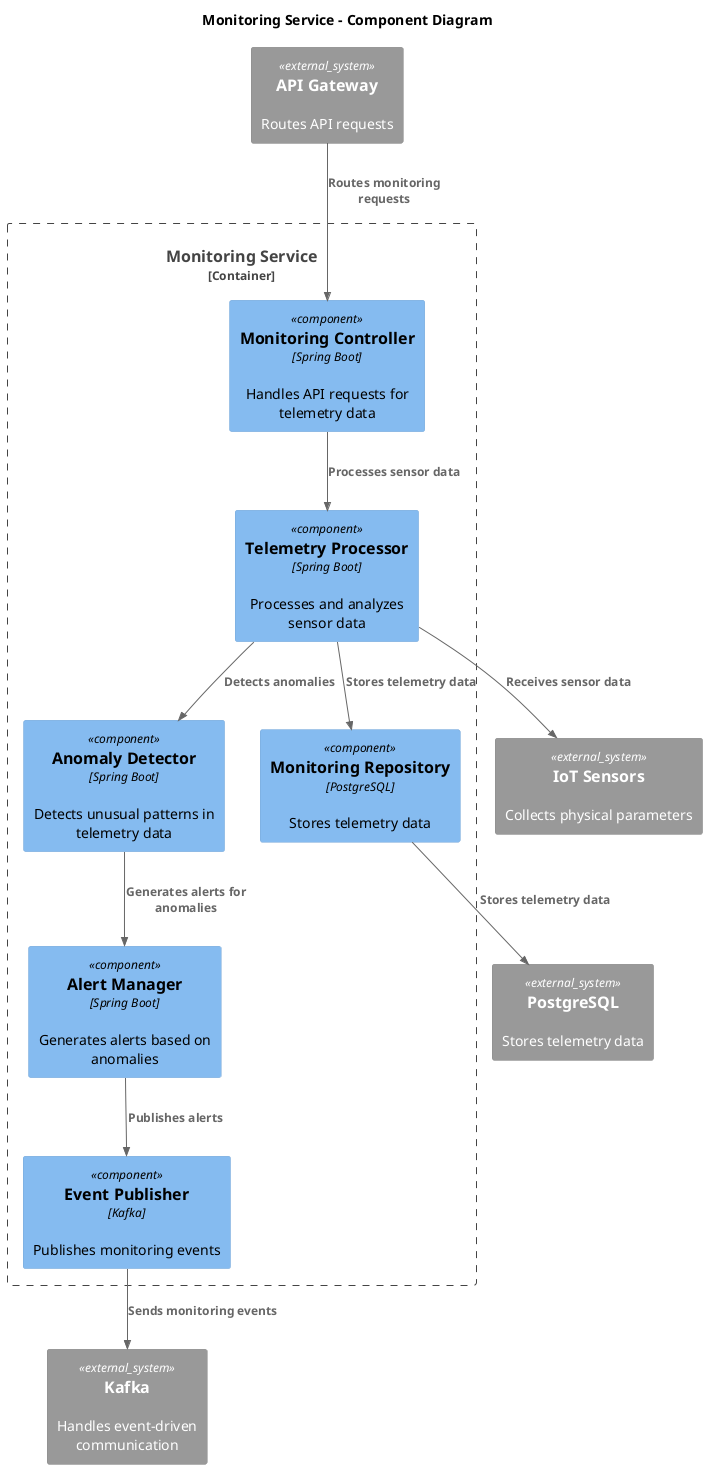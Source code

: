 @startuml
title Monitoring Service - Component Diagram

!include <C4/C4_Component>

Container_Boundary(MonitoringService, "Monitoring Service") {

    Component(MonitoringController, "Monitoring Controller", "Spring Boot", "Handles API requests for telemetry data")
    Component(TelemetryProcessor, "Telemetry Processor", "Spring Boot", "Processes and analyzes sensor data")
    Component(AnomalyDetector, "Anomaly Detector", "Spring Boot", "Detects unusual patterns in telemetry data")
    Component(MonitoringRepository, "Monitoring Repository", "PostgreSQL", "Stores telemetry data")
    Component(AlertManager, "Alert Manager", "Spring Boot", "Generates alerts based on anomalies")
    Component(EventPublisher, "Event Publisher", "Kafka", "Publishes monitoring events")
}

System_Ext(ApiGateway, "API Gateway", "Routes API requests")
System_Ext(MessageBroker, "Kafka", "Handles event-driven communication")
System_Ext(Database, "PostgreSQL", "Stores telemetry data")
System_Ext(IoTDevices, "IoT Sensors", "Collects physical parameters")

Rel(ApiGateway, MonitoringController, "Routes monitoring requests")
Rel(MonitoringController, TelemetryProcessor, "Processes sensor data")
Rel(TelemetryProcessor, AnomalyDetector, "Detects anomalies")
Rel(TelemetryProcessor, MonitoringRepository, "Stores telemetry data")
Rel(AnomalyDetector, AlertManager, "Generates alerts for anomalies")
Rel(AlertManager, EventPublisher, "Publishes alerts")
Rel(EventPublisher, MessageBroker, "Sends monitoring events")
Rel(MonitoringRepository, Database, "Stores telemetry data")
Rel(TelemetryProcessor, IoTDevices, "Receives sensor data")
@enduml
